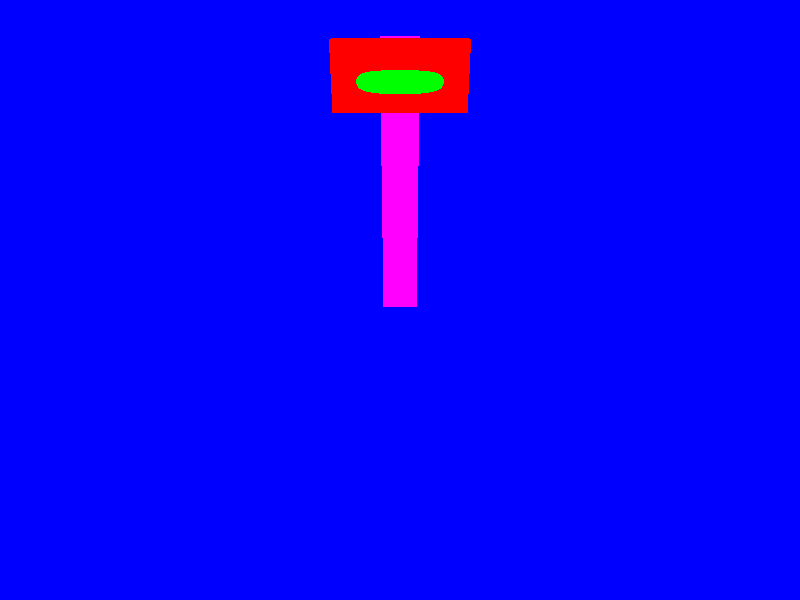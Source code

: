 #declare FrontCameraPos = <0,5,-10>;
#declare TopCameraPos = <0,10,0>;   

#declare SolidPink =  texture{
        pigment{ 
            rgb <1,0,1>
        }
    } 
#declare SolidRed =  texture{
        pigment{ 
            rgb <1,0,0>
        }
    }
#declare SolidGreen =  texture{
        pigment{ 
            rgb <0,1,0>
        }
    }


camera{
    location FrontCameraPos  
    look_at <0,0,0>
} 

background{
     rgb <0,0,1>
}             

light_source{
    <-2,6,-10>
    rgb<1,1,1>
}    
light_source{
    <2,6,-10>
    rgb<1,1,1>        
}      

#declare HalfPostWidth = .3;
#declare PostHeight = 4.5;
#declare Post = box{
    <-HalfPostWidth,0,-HalfPostWidth>
    <HalfPostWidth,PostHeight,HalfPostWidth>  
    texture {SolidPink}
}  

object {
    Post
}

#declare BackBoardX = 2;
#declare BackBoardY = 1;
#declare BackBoardZ = .5;
#declare BackBoard = box{
    <(-BackBoardX/2),(PostHeight-BackBoardY),-HalfPostWidth>
    <(BackBoardX/2),PostHeight,-(HalfPostWidth+BackBoardZ)> 
     texture{SolidRed}
}     

object{ 
    BackBoard
}    

#declare OuterHoop = .5;
#declare InnerHoop = .1;
#declare Hoop = torus{ 
    OuterHoop
    InnerHoop 
    translate <0,PostHeight-(BackBoardY/2),-(HalfPostWidth+BackBoardZ+OuterHoop)>  
    texture{SolidGreen}
} 

object{  
    Hoop  
    
} 
   